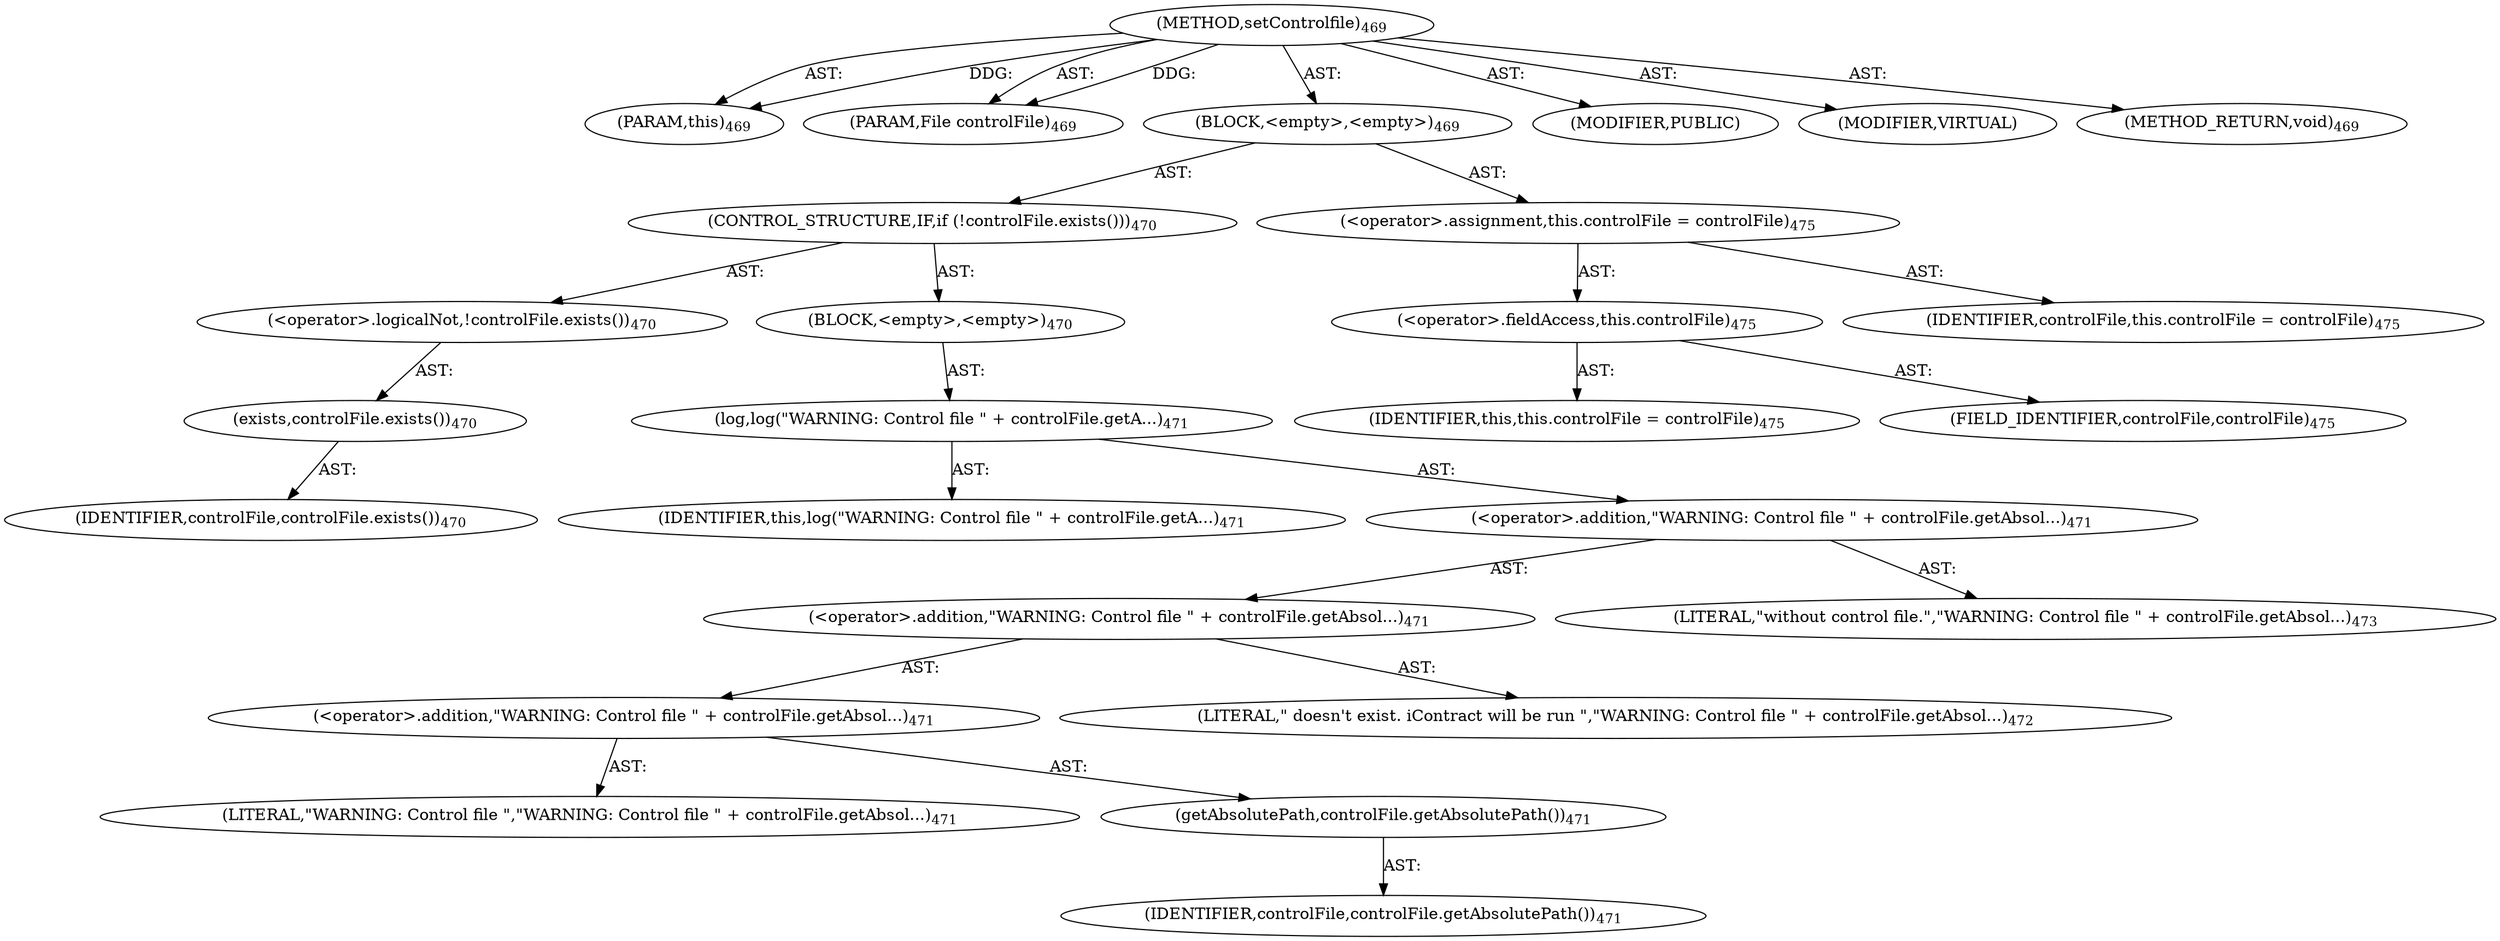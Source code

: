 digraph "setControlfile" {  
"111669149709" [label = <(METHOD,setControlfile)<SUB>469</SUB>> ]
"115964117005" [label = <(PARAM,this)<SUB>469</SUB>> ]
"115964117031" [label = <(PARAM,File controlFile)<SUB>469</SUB>> ]
"25769803791" [label = <(BLOCK,&lt;empty&gt;,&lt;empty&gt;)<SUB>469</SUB>> ]
"47244640258" [label = <(CONTROL_STRUCTURE,IF,if (!controlFile.exists()))<SUB>470</SUB>> ]
"30064771111" [label = <(&lt;operator&gt;.logicalNot,!controlFile.exists())<SUB>470</SUB>> ]
"30064771112" [label = <(exists,controlFile.exists())<SUB>470</SUB>> ]
"68719476827" [label = <(IDENTIFIER,controlFile,controlFile.exists())<SUB>470</SUB>> ]
"25769803792" [label = <(BLOCK,&lt;empty&gt;,&lt;empty&gt;)<SUB>470</SUB>> ]
"30064771113" [label = <(log,log(&quot;WARNING: Control file &quot; + controlFile.getA...)<SUB>471</SUB>> ]
"68719476753" [label = <(IDENTIFIER,this,log(&quot;WARNING: Control file &quot; + controlFile.getA...)<SUB>471</SUB>> ]
"30064771114" [label = <(&lt;operator&gt;.addition,&quot;WARNING: Control file &quot; + controlFile.getAbsol...)<SUB>471</SUB>> ]
"30064771115" [label = <(&lt;operator&gt;.addition,&quot;WARNING: Control file &quot; + controlFile.getAbsol...)<SUB>471</SUB>> ]
"30064771116" [label = <(&lt;operator&gt;.addition,&quot;WARNING: Control file &quot; + controlFile.getAbsol...)<SUB>471</SUB>> ]
"90194313221" [label = <(LITERAL,&quot;WARNING: Control file &quot;,&quot;WARNING: Control file &quot; + controlFile.getAbsol...)<SUB>471</SUB>> ]
"30064771117" [label = <(getAbsolutePath,controlFile.getAbsolutePath())<SUB>471</SUB>> ]
"68719476828" [label = <(IDENTIFIER,controlFile,controlFile.getAbsolutePath())<SUB>471</SUB>> ]
"90194313222" [label = <(LITERAL,&quot; doesn't exist. iContract will be run &quot;,&quot;WARNING: Control file &quot; + controlFile.getAbsol...)<SUB>472</SUB>> ]
"90194313223" [label = <(LITERAL,&quot;without control file.&quot;,&quot;WARNING: Control file &quot; + controlFile.getAbsol...)<SUB>473</SUB>> ]
"30064771118" [label = <(&lt;operator&gt;.assignment,this.controlFile = controlFile)<SUB>475</SUB>> ]
"30064771119" [label = <(&lt;operator&gt;.fieldAccess,this.controlFile)<SUB>475</SUB>> ]
"68719476754" [label = <(IDENTIFIER,this,this.controlFile = controlFile)<SUB>475</SUB>> ]
"55834574866" [label = <(FIELD_IDENTIFIER,controlFile,controlFile)<SUB>475</SUB>> ]
"68719476829" [label = <(IDENTIFIER,controlFile,this.controlFile = controlFile)<SUB>475</SUB>> ]
"133143986227" [label = <(MODIFIER,PUBLIC)> ]
"133143986228" [label = <(MODIFIER,VIRTUAL)> ]
"128849018893" [label = <(METHOD_RETURN,void)<SUB>469</SUB>> ]
  "111669149709" -> "115964117005"  [ label = "AST: "] 
  "111669149709" -> "115964117031"  [ label = "AST: "] 
  "111669149709" -> "25769803791"  [ label = "AST: "] 
  "111669149709" -> "133143986227"  [ label = "AST: "] 
  "111669149709" -> "133143986228"  [ label = "AST: "] 
  "111669149709" -> "128849018893"  [ label = "AST: "] 
  "25769803791" -> "47244640258"  [ label = "AST: "] 
  "25769803791" -> "30064771118"  [ label = "AST: "] 
  "47244640258" -> "30064771111"  [ label = "AST: "] 
  "47244640258" -> "25769803792"  [ label = "AST: "] 
  "30064771111" -> "30064771112"  [ label = "AST: "] 
  "30064771112" -> "68719476827"  [ label = "AST: "] 
  "25769803792" -> "30064771113"  [ label = "AST: "] 
  "30064771113" -> "68719476753"  [ label = "AST: "] 
  "30064771113" -> "30064771114"  [ label = "AST: "] 
  "30064771114" -> "30064771115"  [ label = "AST: "] 
  "30064771114" -> "90194313223"  [ label = "AST: "] 
  "30064771115" -> "30064771116"  [ label = "AST: "] 
  "30064771115" -> "90194313222"  [ label = "AST: "] 
  "30064771116" -> "90194313221"  [ label = "AST: "] 
  "30064771116" -> "30064771117"  [ label = "AST: "] 
  "30064771117" -> "68719476828"  [ label = "AST: "] 
  "30064771118" -> "30064771119"  [ label = "AST: "] 
  "30064771118" -> "68719476829"  [ label = "AST: "] 
  "30064771119" -> "68719476754"  [ label = "AST: "] 
  "30064771119" -> "55834574866"  [ label = "AST: "] 
  "111669149709" -> "115964117005"  [ label = "DDG: "] 
  "111669149709" -> "115964117031"  [ label = "DDG: "] 
}
